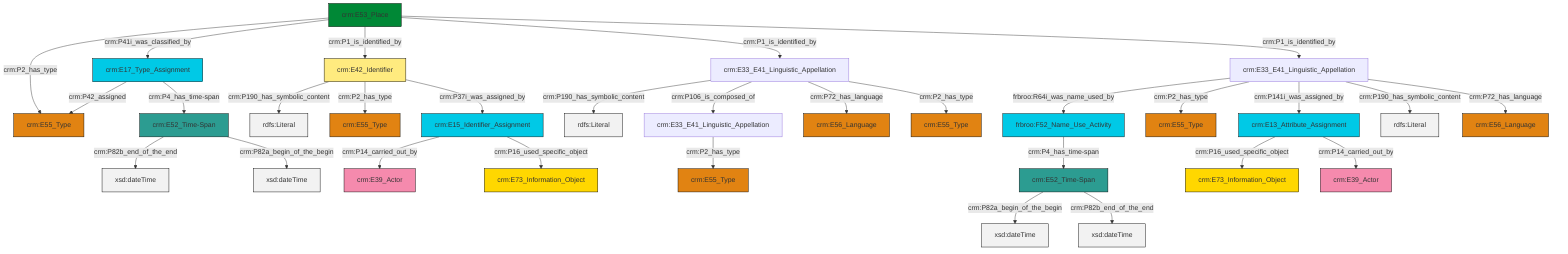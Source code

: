 graph TD
classDef Literal fill:#f2f2f2,stroke:#000000;
classDef CRM_Entity fill:#FFFFFF,stroke:#000000;
classDef Temporal_Entity fill:#00C9E6, stroke:#000000;
classDef Type fill:#E18312, stroke:#000000;
classDef Time-Span fill:#2C9C91, stroke:#000000;
classDef Appellation fill:#FFEB7F, stroke:#000000;
classDef Place fill:#008836, stroke:#000000;
classDef Persistent_Item fill:#B266B2, stroke:#000000;
classDef Conceptual_Object fill:#FFD700, stroke:#000000;
classDef Physical_Thing fill:#D2B48C, stroke:#000000;
classDef Actor fill:#f58aad, stroke:#000000;
classDef PC_Classes fill:#4ce600, stroke:#000000;
classDef Multi fill:#cccccc,stroke:#000000;

2["crm:E52_Time-Span"]:::Time-Span -->|crm:P82a_begin_of_the_begin| 3[xsd:dateTime]:::Literal
6["crm:E33_E41_Linguistic_Appellation"]:::Default -->|frbroo:R64i_was_name_used_by| 7["frbroo:F52_Name_Use_Activity"]:::Temporal_Entity
10["crm:E13_Attribute_Assignment"]:::Temporal_Entity -->|crm:P16_used_specific_object| 11["crm:E73_Information_Object"]:::Conceptual_Object
12["crm:E52_Time-Span"]:::Time-Span -->|crm:P82b_end_of_the_end| 13[xsd:dateTime]:::Literal
14["crm:E33_E41_Linguistic_Appellation"]:::Default -->|crm:P190_has_symbolic_content| 15[rdfs:Literal]:::Literal
10["crm:E13_Attribute_Assignment"]:::Temporal_Entity -->|crm:P14_carried_out_by| 18["crm:E39_Actor"]:::Actor
2["crm:E52_Time-Span"]:::Time-Span -->|crm:P82b_end_of_the_end| 21[xsd:dateTime]:::Literal
22["crm:E33_E41_Linguistic_Appellation"]:::Default -->|crm:P2_has_type| 0["crm:E55_Type"]:::Type
12["crm:E52_Time-Span"]:::Time-Span -->|crm:P82a_begin_of_the_begin| 25[xsd:dateTime]:::Literal
26["crm:E17_Type_Assignment"]:::Temporal_Entity -->|crm:P42_assigned| 16["crm:E55_Type"]:::Type
28["crm:E53_Place"]:::Place -->|crm:P2_has_type| 16["crm:E55_Type"]:::Type
14["crm:E33_E41_Linguistic_Appellation"]:::Default -->|crm:P106_is_composed_of| 22["crm:E33_E41_Linguistic_Appellation"]:::Default
14["crm:E33_E41_Linguistic_Appellation"]:::Default -->|crm:P72_has_language| 8["crm:E56_Language"]:::Type
6["crm:E33_E41_Linguistic_Appellation"]:::Default -->|crm:P2_has_type| 30["crm:E55_Type"]:::Type
26["crm:E17_Type_Assignment"]:::Temporal_Entity -->|crm:P4_has_time-span| 12["crm:E52_Time-Span"]:::Time-Span
28["crm:E53_Place"]:::Place -->|crm:P41i_was_classified_by| 26["crm:E17_Type_Assignment"]:::Temporal_Entity
6["crm:E33_E41_Linguistic_Appellation"]:::Default -->|crm:P141i_was_assigned_by| 10["crm:E13_Attribute_Assignment"]:::Temporal_Entity
28["crm:E53_Place"]:::Place -->|crm:P1_is_identified_by| 23["crm:E42_Identifier"]:::Appellation
6["crm:E33_E41_Linguistic_Appellation"]:::Default -->|crm:P190_has_symbolic_content| 35[rdfs:Literal]:::Literal
36["crm:E15_Identifier_Assignment"]:::Temporal_Entity -->|crm:P14_carried_out_by| 37["crm:E39_Actor"]:::Actor
23["crm:E42_Identifier"]:::Appellation -->|crm:P190_has_symbolic_content| 38[rdfs:Literal]:::Literal
7["frbroo:F52_Name_Use_Activity"]:::Temporal_Entity -->|crm:P4_has_time-span| 2["crm:E52_Time-Span"]:::Time-Span
23["crm:E42_Identifier"]:::Appellation -->|crm:P2_has_type| 19["crm:E55_Type"]:::Type
36["crm:E15_Identifier_Assignment"]:::Temporal_Entity -->|crm:P16_used_specific_object| 4["crm:E73_Information_Object"]:::Conceptual_Object
28["crm:E53_Place"]:::Place -->|crm:P1_is_identified_by| 14["crm:E33_E41_Linguistic_Appellation"]:::Default
28["crm:E53_Place"]:::Place -->|crm:P1_is_identified_by| 6["crm:E33_E41_Linguistic_Appellation"]:::Default
23["crm:E42_Identifier"]:::Appellation -->|crm:P37i_was_assigned_by| 36["crm:E15_Identifier_Assignment"]:::Temporal_Entity
14["crm:E33_E41_Linguistic_Appellation"]:::Default -->|crm:P2_has_type| 40["crm:E55_Type"]:::Type
6["crm:E33_E41_Linguistic_Appellation"]:::Default -->|crm:P72_has_language| 45["crm:E56_Language"]:::Type